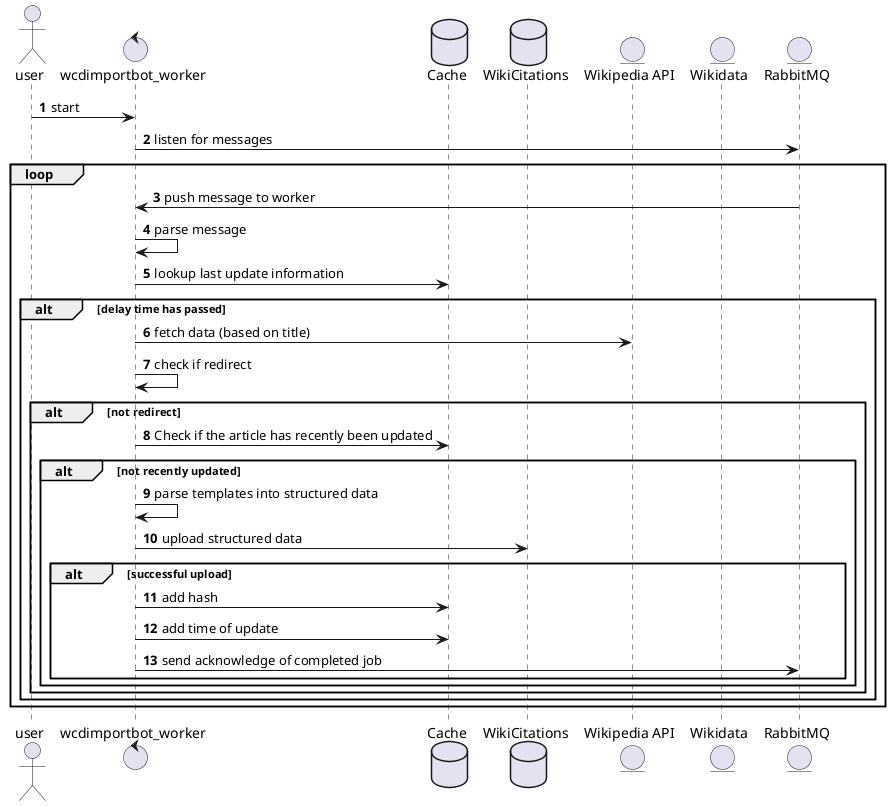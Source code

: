 @startuml
'https://plantuml.com/sequence-diagram

autonumber
actor user
control wcdimportbot_worker
database Cache as cache
database WikiCitations as wikicitations
entity "Wikipedia API" as wikipediaapi
entity Wikidata
entity RabbitMQ as rabbitmq

user -> wcdimportbot_worker :start
wcdimportbot_worker -> rabbitmq : listen for messages
loop
rabbitmq -> wcdimportbot_worker : push message to worker
wcdimportbot_worker -> wcdimportbot_worker : parse message
wcdimportbot_worker -> cache : lookup last update information
alt delay time has passed
    wcdimportbot_worker -> wikipediaapi : fetch data (based on title)
        wcdimportbot_worker -> wcdimportbot_worker : check if redirect
        alt not redirect
            wcdimportbot_worker -> cache : Check if the article has recently been updated
            alt not recently updated
                wcdimportbot_worker -> wcdimportbot_worker : parse templates into structured data
                wcdimportbot_worker -> wikicitations : upload structured data
                alt successful upload
                    wcdimportbot_worker -> cache : add hash
                    wcdimportbot_worker -> cache : add time of update
                    wcdimportbot_worker -> rabbitmq : send acknowledge of completed job
                end
            end
        end
    end
end
@enduml